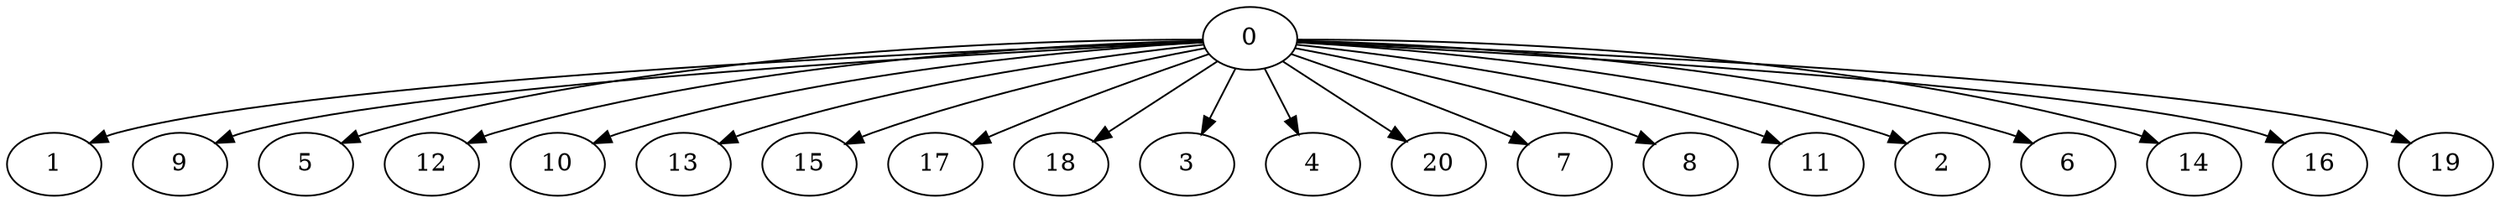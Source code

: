 digraph "Fork_Nodes_21_CCR_1.01_WeightType_Random_Homogeneous-4" {
0 [Weight=6];
1 [Weight=12];
9 [Weight=12];
5 [Weight=11];
12 [Weight=10];
10 [Weight=8];
13 [Weight=7];
15 [Weight=7];
17 [Weight=7];
18 [Weight=7];
3 [Weight=6];
4 [Weight=6];
20 [Weight=6];
7 [Weight=5];
8 [Weight=5];
11 [Weight=5];
2 [Weight=2];
6 [Weight=2];
14 [Weight=2];
16 [Weight=2];
19 [Weight=2];
0 -> 9 [Weight=6];
0 -> 18 [Weight=9];
0 -> 3 [Weight=2];
0 -> 6 [Weight=8];
0 -> 16 [Weight=4];
0 -> 13 [Weight=2];
0 -> 10 [Weight=4];
0 -> 4 [Weight=5];
0 -> 19 [Weight=8];
0 -> 20 [Weight=10];
0 -> 1 [Weight=3];
0 -> 8 [Weight=10];
0 -> 5 [Weight=6];
0 -> 17 [Weight=10];
0 -> 11 [Weight=8];
0 -> 7 [Weight=6];
0 -> 15 [Weight=10];
0 -> 14 [Weight=9];
0 -> 2 [Weight=6];
0 -> 12 [Weight=5];
}
